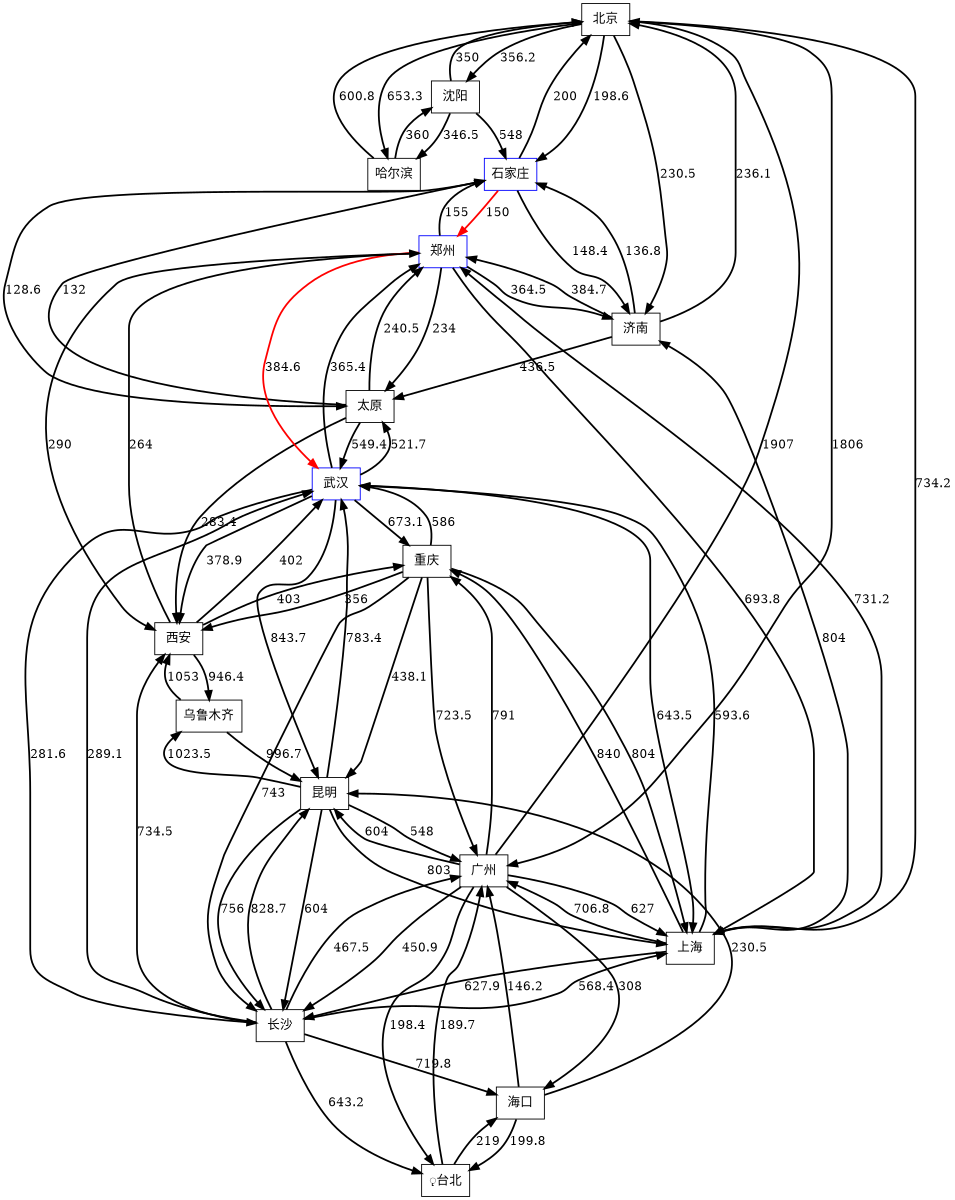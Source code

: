 digraph G {
graph [autosize = false, size = "8, 8"];
node [fontname = "FangSong"];
北京[shape = box];
沈阳[shape = box];
哈尔滨[shape = box];
济南[shape = box];
石家庄[shape = box, color = blue];
太原[shape = box];
郑州[shape = box, color = blue];
西安[shape = box];
武汉[shape = box, color = blue];
上海[shape = box];
长沙[shape = box];
广州[shape = box];
昆明[shape = box];
乌鲁木齐[shape = box];
重庆[shape = box];
̨台北[shape = box];
海口[shape = box];
北京 -> 沈阳[style = bold, label = "356.2"];
北京 -> 哈尔滨[style = bold, label = "653.3"];
北京 -> 济南[style = bold, label = "230.5"];
北京 -> 石家庄[style = bold, label = "198.6"];
北京 -> 上海[style = bold, label = "734.2"];
北京 -> 广州[style = bold, label = "1806"];
沈阳 -> 北京[style = bold, label = "350"];
沈阳 -> 哈尔滨[style = bold, label = "346.5"];
沈阳 -> 石家庄[style = bold, label = "548"];
哈尔滨 -> 沈阳[style = bold, label = "360"];
哈尔滨 -> 北京[style = bold, label = "600.8"];
济南 -> 北京[style = bold, label = "236.1"];
济南 -> 石家庄[style = bold, label = "136.8"];
济南 -> 太原[style = bold, label = "436.5"];
济南 -> 郑州[style = bold, label = "384.7"];
石家庄 -> 北京[style = bold, label = "200"];
石家庄 -> 太原[style = bold, label = "128.6"];
石家庄 -> 济南[style = bold, label = "148.4"];
石家庄 -> 郑州[color = red, style = bold, label = "150"];
太原 -> 石家庄[style = bold, label = "132"];
太原 -> 郑州[style = bold, label = "240.5"];
太原 -> 西安[style = bold, label = "283.4"];
太原 -> 武汉[style = bold, label = "549.4"];
郑州 -> 济南[style = bold, label = "364.5"];
郑州 -> 石家庄[style = bold, label = "155"];
郑州 -> 太原[style = bold, label = "234"];
郑州 -> 西安[style = bold, label = "290"];
郑州 -> 武汉[color = red, style = bold, label = "384.6"];
郑州 -> 上海[style = bold, label = "693.8"];
西安 -> 郑州[style = bold, label = "264"];
西安 -> 重庆[style = bold, label = "403"];
西安 -> 武汉[style = bold, label = "402"];
西安 -> 乌鲁木齐[style = bold, label = "946.4"];
武汉 -> 太原[style = bold, label = "521.7"];
武汉 -> 郑州[style = bold, label = "365.4"];
武汉 -> 西安[style = bold, label = "378.9"];
武汉 -> 上海[style = bold, label = "643.5"];
武汉 -> 长沙[style = bold, label = "281.6"];
武汉 -> 重庆[style = bold, label = "673.1"];
武汉 -> 昆明[style = bold, label = "843.7"];
上海 -> 济南[style = bold, label = "804"];
上海 -> 郑州[style = bold, label = "731.2"];
上海 -> 武汉[style = bold, label = "593.6"];
上海 -> 长沙[style = bold, label = "627.9"];
上海 -> 广州[style = bold, label = "706.8"];
上海 -> 重庆[style = bold, label = "840"];
长沙 -> 西安[style = bold, label = "734.5"];
长沙 -> 武汉[style = bold, label = "289.1"];
长沙 -> 上海[style = bold, label = "568.4"];
长沙 -> 广州[style = bold, label = "467.5"];
长沙 -> 昆明[style = bold, label = "828.7"];
长沙 -> ̨台北[style = bold, label = "643.2"];
长沙 -> 海口[style = bold, label = "719.8"];
广州 -> 北京[style = bold, label = "1907"];
广州 -> 上海[style = bold, label = "627"];
广州 -> 长沙[style = bold, label = "450.9"];
广州 -> 昆明[style = bold, label = "604"];
广州 -> 重庆[style = bold, label = "791"];
广州 -> ̨台北[style = bold, label = "198.4"];
广州 -> 海口[style = bold, label = "308"];
昆明 -> 长沙[style = bold, label = "604"];
昆明 -> 武汉[style = bold, label = "783.4"];
昆明 -> 上海[style = bold, label = "803"];
昆明 -> 长沙[style = bold, label = "756"];
昆明 -> 广州[style = bold, label = "548"];
昆明 -> 乌鲁木齐[style = bold, label = "1023.5"];
乌鲁木齐 -> 西安[style = bold, label = "1053"];
乌鲁木齐 -> 昆明[style = bold, label = "996.7"];
重庆 -> 西安[style = bold, label = "356"];
重庆 -> 武汉[style = bold, label = "586"];
重庆 -> 上海[style = bold, label = "804"];
重庆 -> 长沙[style = bold, label = "743"];
重庆 -> 广州[style = bold, label = "723.5"];
重庆 -> 昆明[style = bold, label = "438.1"];
̨台北 -> 广州[style = bold, label = "189.7"];
̨台北 -> 海口[style = bold, label = "219"];
海口 -> 广州[style = bold, label = "146.2"];
海口 -> 昆明[style = bold, label = "230.5"];
海口 -> ̨台北[style = bold, label = "199.8"];
}

